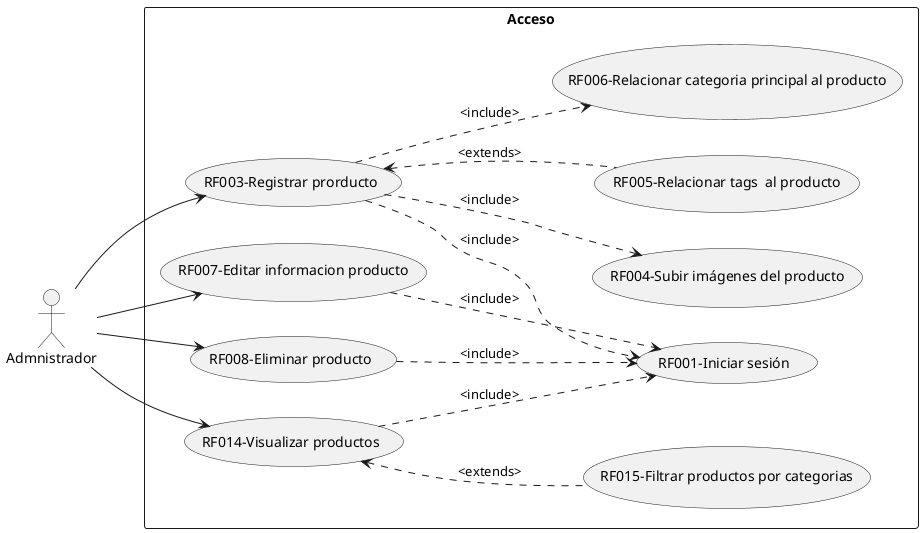 @startuml MetalK_UseCases_Products
    left to right direction

    actor Admnistrador as a

    rectangle Acceso{
        usecase "RF001-Iniciar sesión" as RF001
        usecase "RF003-Registrar prorducto" as RF003
        usecase "RF004-Subir imágenes del producto" as RF004
        usecase "RF005-Relacionar tags  al producto" as RF005
        usecase "RF006-Relacionar categoria principal al producto" as RF006
        usecase "RF007-Editar informacion producto" as RF007
        usecase "RF008-Eliminar producto" as RF008
        usecase "RF014-Visualizar productos" as RF014
        usecase "RF015-Filtrar productos por categorias" as RF015
    }

    a -down-> RF003
    RF003 .down.> RF004:<include>
    RF003 <.down. RF005:<extends>
    RF003 .down.> RF006:<include>
    a -down-> RF007
    a -down-> RF008
    a -down-> RF014
    RF014 <.down. RF015:<extends>
    RF003 .down.> RF001:<include>
    RF007 .down.> RF001:<include>
    RF008 .down.> RF001:<include>
    RF014 .down.> RF001:<include>



@enduml